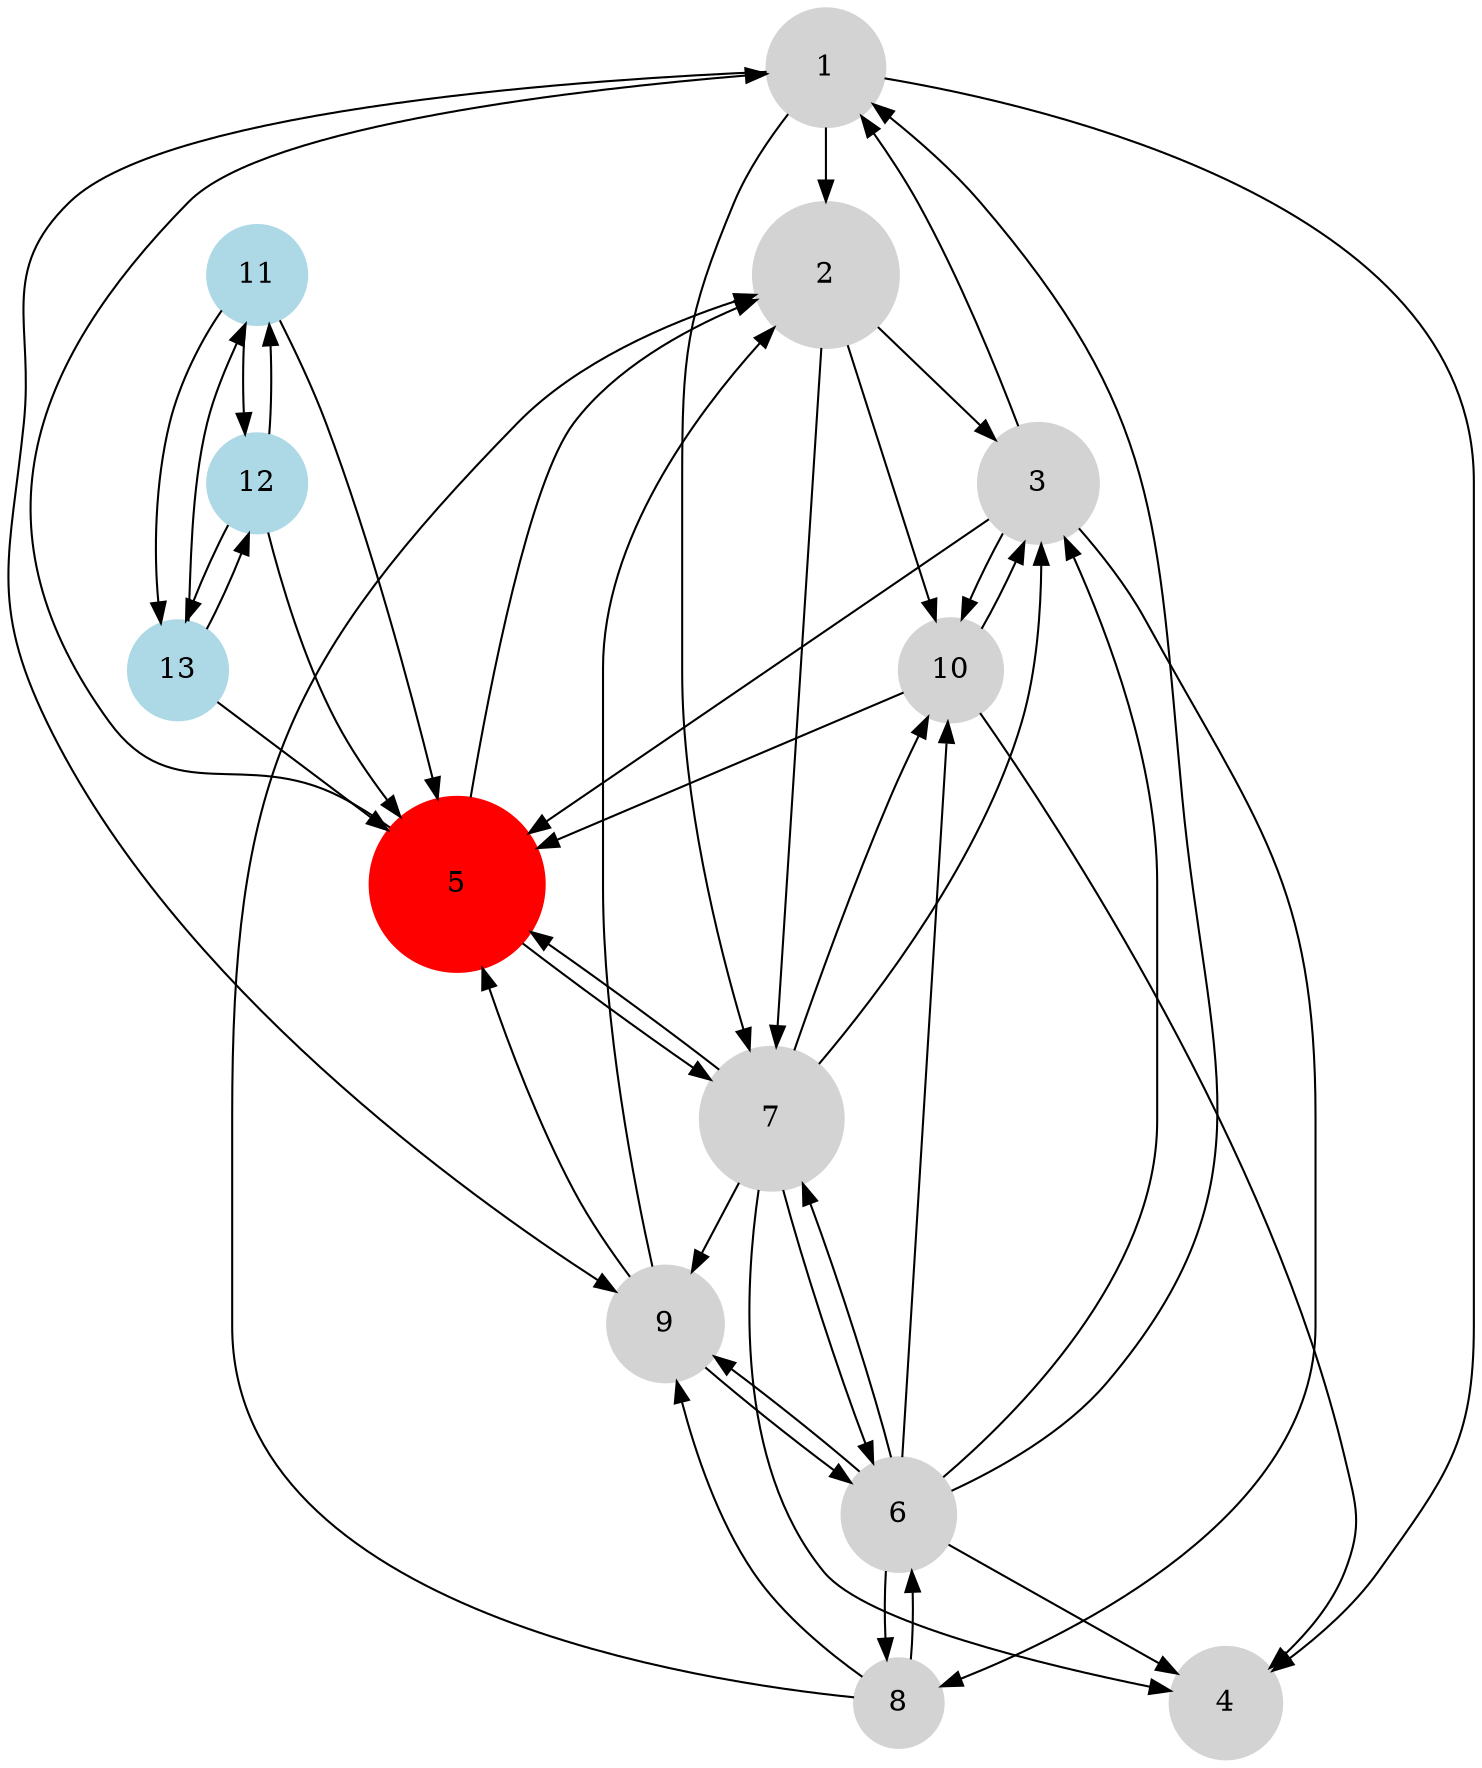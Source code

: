 digraph {
  node [shape=circle, style=filled]
  1 [label="1", color=lightgrey,   width=0.79675]
  2 [label="2", color=lightgrey,   width=0.97178]
  3 [label="3", color=lightgrey,   width=0.80989]
  4 [label="4", color=lightgrey,   width=0.74752]
  5 [label="5", color=red,   width=1.16117]
  6 [label="6", color=lightgrey,   width=0.75842]
  7 [label="7", color=lightgrey,   width=0.95707]
  8 [label="8", color=lightgrey,   width=0.60322]
  9 [label="9", color=lightgrey,   width=0.78187]
  10 [label="10", color=lightgrey, width=0.39713]
  11 [label="11", color=lightblue, width=0.67172]
  12 [label="12", color=lightblue, width=0.67172]
  13 [label="13", color=lightblue, width=0.67172]

  1 -> 2;
  7 -> 4;
  2 -> 3;
  6 -> 7;
  10 -> 5;
  6 -> 10;
  9 -> 2;
  2 -> 10;
  1 -> 7;
  6 -> 8;
  8 -> 6;
  8 -> 2;
  3 -> 8;
  3 -> 1;
  5 -> 1;
  5 -> 2;
  7 -> 5;
  1 -> 9;
  3 -> 10;
  6 -> 9;
  2 -> 7;
  5 -> 7;
  7 -> 6;
  1 -> 4;
  10 -> 4;
  6 -> 1;
  7 -> 3;
  3 -> 5;
  7 -> 9;
  7 -> 10;
  6 -> 3;
  9 -> 6;
  8 -> 9;
  10 -> 3;
  9 -> 5;
  6 -> 4;
  11 -> 12;
  11 -> 13;
  11 -> 5;
  12 -> 11;
  12 -> 13;
  12 -> 5;
  13 -> 11;
  13 -> 12;
  13 -> 5;
}